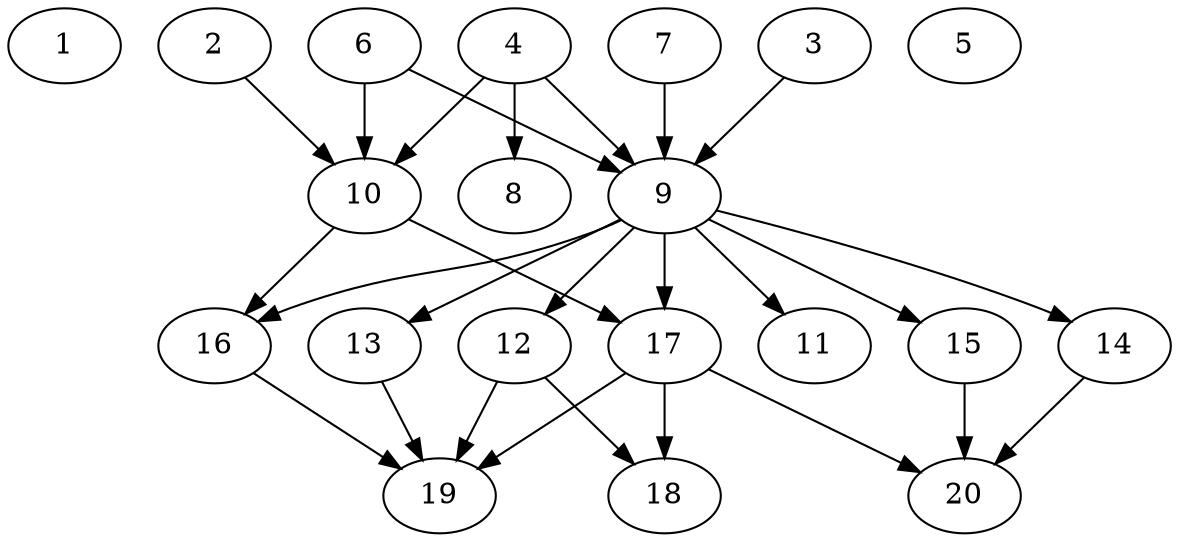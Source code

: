 // DAG automatically generated by daggen at Wed Jul 24 22:02:40 2019
// ./daggen --dot -n 20 --ccr 0.3 --fat 0.6 --regular 0.5 --density 0.5 --mindata 5242880 --maxdata 52428800 
digraph G {
  1 [size="164945920", alpha="0.09", expect_size="49483776"] 
  2 [size="67997013", alpha="0.16", expect_size="20399104"] 
  2 -> 10 [size ="20399104"]
  3 [size="107581440", alpha="0.00", expect_size="32274432"] 
  3 -> 9 [size ="32274432"]
  4 [size="122565973", alpha="0.02", expect_size="36769792"] 
  4 -> 8 [size ="36769792"]
  4 -> 9 [size ="36769792"]
  4 -> 10 [size ="36769792"]
  5 [size="156392107", alpha="0.07", expect_size="46917632"] 
  6 [size="42219520", alpha="0.15", expect_size="12665856"] 
  6 -> 9 [size ="12665856"]
  6 -> 10 [size ="12665856"]
  7 [size="174462293", alpha="0.07", expect_size="52338688"] 
  7 -> 9 [size ="52338688"]
  8 [size="46284800", alpha="0.07", expect_size="13885440"] 
  9 [size="114855253", alpha="0.02", expect_size="34456576"] 
  9 -> 11 [size ="34456576"]
  9 -> 12 [size ="34456576"]
  9 -> 13 [size ="34456576"]
  9 -> 14 [size ="34456576"]
  9 -> 15 [size ="34456576"]
  9 -> 16 [size ="34456576"]
  9 -> 17 [size ="34456576"]
  10 [size="67293867", alpha="0.16", expect_size="20188160"] 
  10 -> 16 [size ="20188160"]
  10 -> 17 [size ="20188160"]
  11 [size="87309653", alpha="0.01", expect_size="26192896"] 
  12 [size="161495040", alpha="0.14", expect_size="48448512"] 
  12 -> 18 [size ="48448512"]
  12 -> 19 [size ="48448512"]
  13 [size="127832747", alpha="0.12", expect_size="38349824"] 
  13 -> 19 [size ="38349824"]
  14 [size="130314240", alpha="0.15", expect_size="39094272"] 
  14 -> 20 [size ="39094272"]
  15 [size="142977707", alpha="0.01", expect_size="42893312"] 
  15 -> 20 [size ="42893312"]
  16 [size="43506347", alpha="0.12", expect_size="13051904"] 
  16 -> 19 [size ="13051904"]
  17 [size="164461227", alpha="0.00", expect_size="49338368"] 
  17 -> 18 [size ="49338368"]
  17 -> 19 [size ="49338368"]
  17 -> 20 [size ="49338368"]
  18 [size="63699627", alpha="0.03", expect_size="19109888"] 
  19 [size="114916693", alpha="0.04", expect_size="34475008"] 
  20 [size="130290347", alpha="0.07", expect_size="39087104"] 
}
